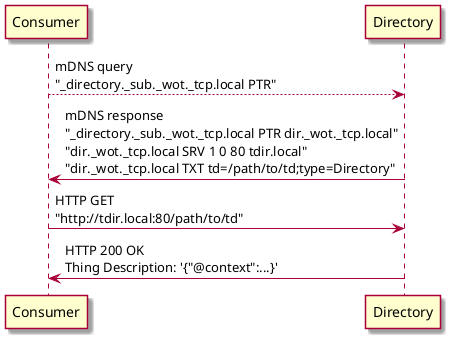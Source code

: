@startuml
skin rose
skinparam defaultFontName "Noto Sans"
participant "Consumer" as Consumer
participant "Directory" as Directory

Consumer --> Directory : mDNS query\n"_directory._sub._wot._tcp.local PTR"
Directory ->  Consumer : mDNS response\n"_directory._sub._wot._tcp.local PTR dir._wot._tcp.local"\n"dir._wot._tcp.local SRV 1 0 80 tdir.local"\n"dir._wot._tcp.local TXT td=/path/to/td;type=Directory"
Consumer -> Directory  : HTTP GET\n"http://tdir.local:80/path/to/td"
Directory ->  Consumer : HTTP 200 OK\nThing Description: '{"@context":...}'
@enduml